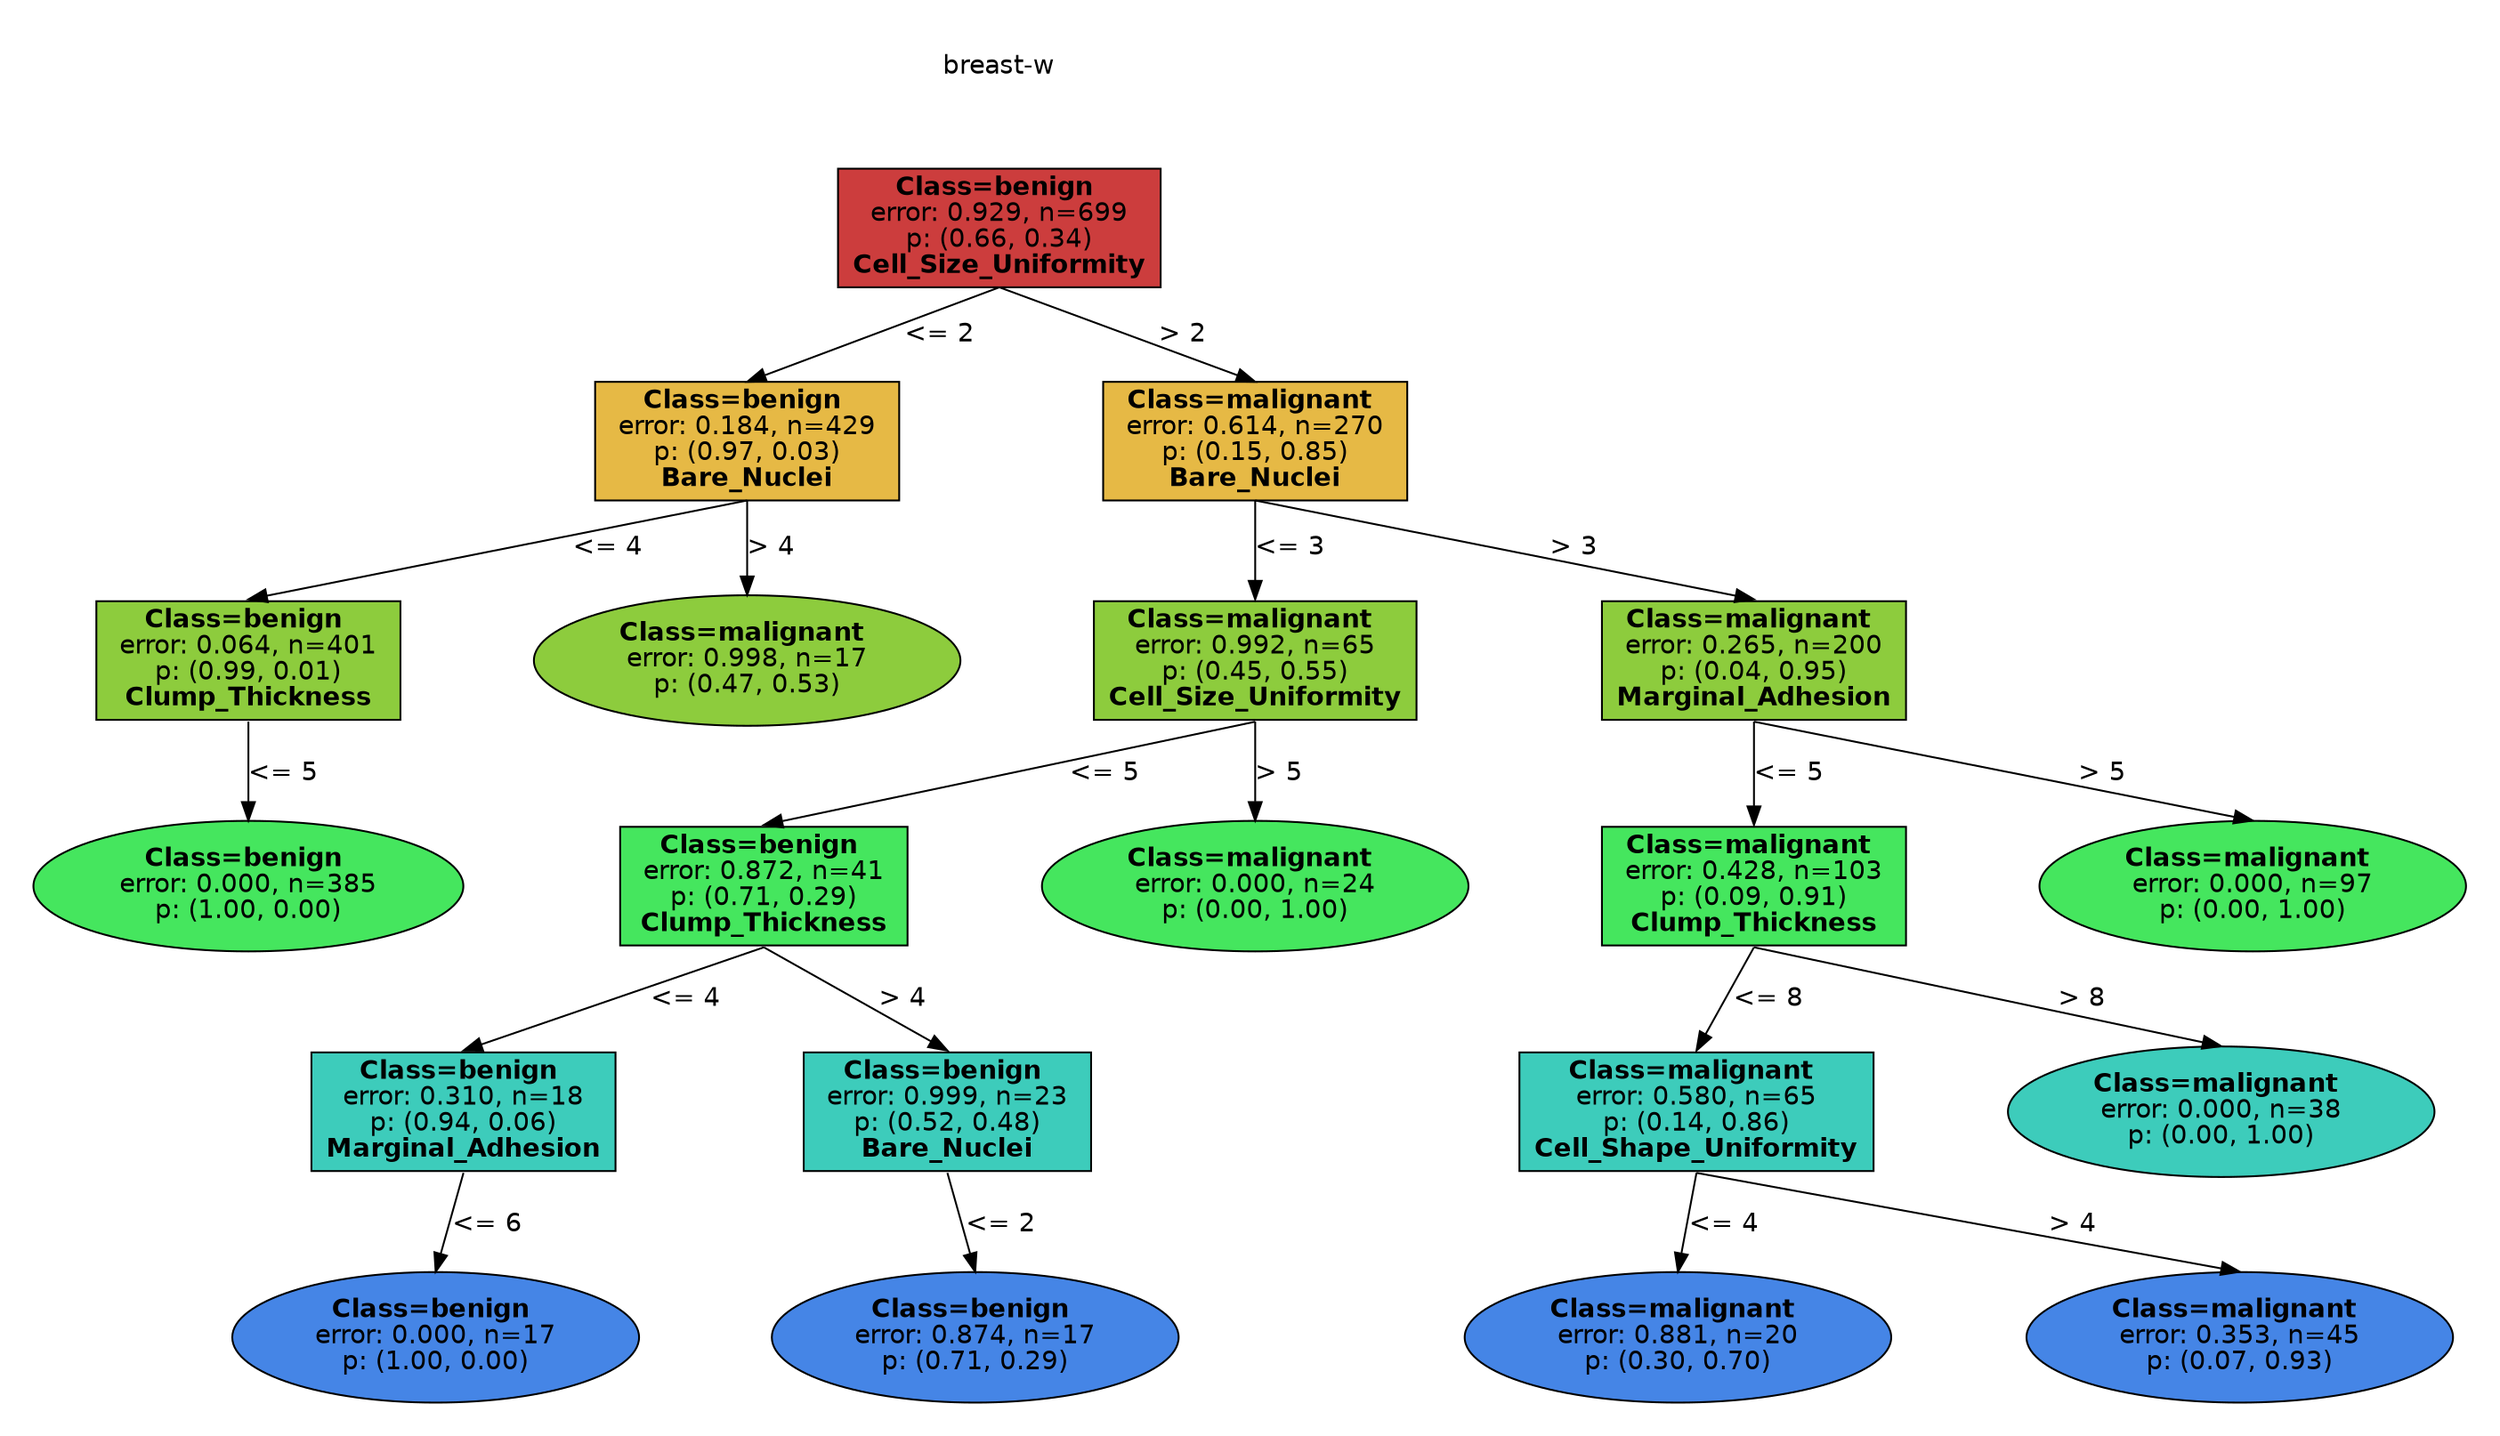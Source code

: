 digraph Tree {
splines=false;
graph [pad=".25", ranksep="0.5", nodesep="1"];
node [shape=rect, style="filled", color="black", fontname="helvetica",fillcolor="white"] ;
edge [fontname="helvetica"] ;
0 [label="breast-w", shape=plaintext];
0:s -> 1:n [style=invis];   
1 [label=<<b> Class=benign </b> <br/> error: 0.929, n=699 <br/> p: (0.66, 0.34) <br/><b>Cell_Size_Uniformity</b>>, fillcolor="0.000 0.7 0.800", shape="rect"];
2 [label=<<b> Class=benign </b> <br/> error: 0.184, n=429 <br/> p: (0.97, 0.03) <br/><b>Bare_Nuclei</b>>, fillcolor="0.120 0.7 0.900", shape="rect"];
1:s -> 2:n [label="<= 2"] ;
3 [label=<<b> Class=benign </b> <br/> error: 0.064, n=401 <br/> p: (0.99, 0.01) <br/><b>Clump_Thickness</b>>, fillcolor="0.240 0.7 0.800", shape="rect"];
2:s -> 3:n [label="<= 4"] ;
4 [label=<<b> Class=benign </b> <br/> error: 0.000, n=385 <br/> p: (1.00, 0.00) >, fillcolor="0.360 0.7 0.900", shape="oval"];
3:s -> 4:n [label="<= 5"] ;
5 [label=<<b> Class=malignant </b> <br/> error: 0.998, n=17 <br/> p: (0.47, 0.53) >, fillcolor="0.240 0.7 0.800", shape="oval"];
2:s -> 5:n [label="> 4"] ;
6 [label=<<b> Class=malignant </b> <br/> error: 0.614, n=270 <br/> p: (0.15, 0.85) <br/><b>Bare_Nuclei</b>>, fillcolor="0.120 0.7 0.900", shape="rect"];
1:s -> 6:n [label="> 2"] ;
7 [label=<<b> Class=malignant </b> <br/> error: 0.992, n=65 <br/> p: (0.45, 0.55) <br/><b>Cell_Size_Uniformity</b>>, fillcolor="0.240 0.7 0.800", shape="rect"];
6:s -> 7:n [label="<= 3"] ;
8 [label=<<b> Class=benign </b> <br/> error: 0.872, n=41 <br/> p: (0.71, 0.29) <br/><b>Clump_Thickness</b>>, fillcolor="0.360 0.7 0.900", shape="rect"];
7:s -> 8:n [label="<= 5"] ;
9 [label=<<b> Class=benign </b> <br/> error: 0.310, n=18 <br/> p: (0.94, 0.06) <br/><b>Marginal_Adhesion</b>>, fillcolor="0.480 0.7 0.800", shape="rect"];
8:s -> 9:n [label="<= 4"] ;
10 [label=<<b> Class=benign </b> <br/> error: 0.000, n=17 <br/> p: (1.00, 0.00) >, fillcolor="0.600 0.7 0.900", shape="oval"];
9:s -> 10:n [label="<= 6"] ;
11 [label=<<b> Class=benign </b> <br/> error: 0.999, n=23 <br/> p: (0.52, 0.48) <br/><b>Bare_Nuclei</b>>, fillcolor="0.480 0.7 0.800", shape="rect"];
8:s -> 11:n [label="> 4"] ;
12 [label=<<b> Class=benign </b> <br/> error: 0.874, n=17 <br/> p: (0.71, 0.29) >, fillcolor="0.600 0.7 0.900", shape="oval"];
11:s -> 12:n [label="<= 2"] ;
13 [label=<<b> Class=malignant </b> <br/> error: 0.000, n=24 <br/> p: (0.00, 1.00) >, fillcolor="0.360 0.7 0.900", shape="oval"];
7:s -> 13:n [label="> 5"] ;
14 [label=<<b> Class=malignant </b> <br/> error: 0.265, n=200 <br/> p: (0.04, 0.95) <br/><b>Marginal_Adhesion</b>>, fillcolor="0.240 0.7 0.800", shape="rect"];
6:s -> 14:n [label="> 3"] ;
15 [label=<<b> Class=malignant </b> <br/> error: 0.428, n=103 <br/> p: (0.09, 0.91) <br/><b>Clump_Thickness</b>>, fillcolor="0.360 0.7 0.900", shape="rect"];
14:s -> 15:n [label="<= 5"] ;
16 [label=<<b> Class=malignant </b> <br/> error: 0.580, n=65 <br/> p: (0.14, 0.86) <br/><b>Cell_Shape_Uniformity</b>>, fillcolor="0.480 0.7 0.800", shape="rect"];
15:s -> 16:n [label="<= 8"] ;
17 [label=<<b> Class=malignant </b> <br/> error: 0.881, n=20 <br/> p: (0.30, 0.70) >, fillcolor="0.600 0.7 0.900", shape="oval"];
16:s -> 17:n [label="<= 4"] ;
18 [label=<<b> Class=malignant </b> <br/> error: 0.353, n=45 <br/> p: (0.07, 0.93) >, fillcolor="0.600 0.7 0.900", shape="oval"];
16:s -> 18:n [label="> 4"] ;
19 [label=<<b> Class=malignant </b> <br/> error: 0.000, n=38 <br/> p: (0.00, 1.00) >, fillcolor="0.480 0.7 0.800", shape="oval"];
15:s -> 19:n [label="> 8"] ;
20 [label=<<b> Class=malignant </b> <br/> error: 0.000, n=97 <br/> p: (0.00, 1.00) >, fillcolor="0.360 0.7 0.900", shape="oval"];
14:s -> 20:n [label="> 5"] ;

}